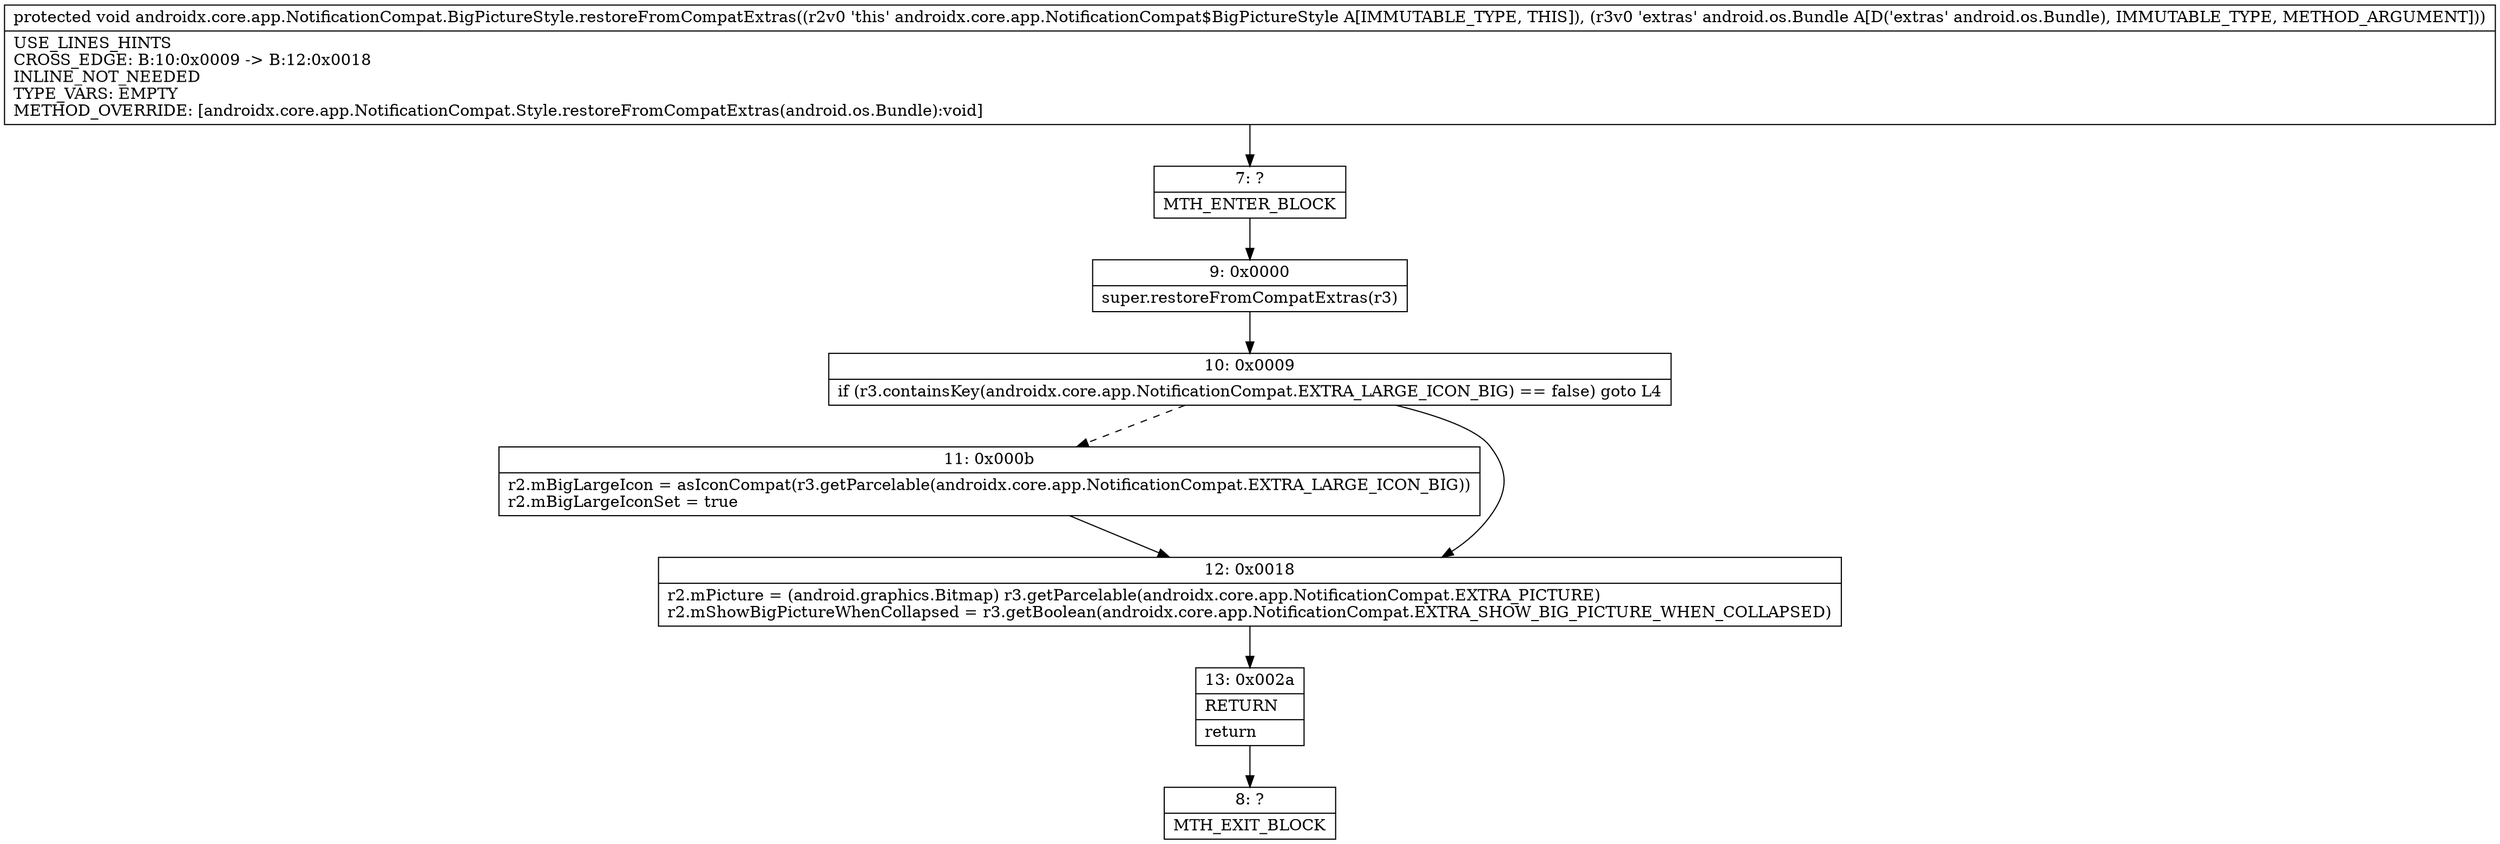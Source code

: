 digraph "CFG forandroidx.core.app.NotificationCompat.BigPictureStyle.restoreFromCompatExtras(Landroid\/os\/Bundle;)V" {
Node_7 [shape=record,label="{7\:\ ?|MTH_ENTER_BLOCK\l}"];
Node_9 [shape=record,label="{9\:\ 0x0000|super.restoreFromCompatExtras(r3)\l}"];
Node_10 [shape=record,label="{10\:\ 0x0009|if (r3.containsKey(androidx.core.app.NotificationCompat.EXTRA_LARGE_ICON_BIG) == false) goto L4\l}"];
Node_11 [shape=record,label="{11\:\ 0x000b|r2.mBigLargeIcon = asIconCompat(r3.getParcelable(androidx.core.app.NotificationCompat.EXTRA_LARGE_ICON_BIG))\lr2.mBigLargeIconSet = true\l}"];
Node_12 [shape=record,label="{12\:\ 0x0018|r2.mPicture = (android.graphics.Bitmap) r3.getParcelable(androidx.core.app.NotificationCompat.EXTRA_PICTURE)\lr2.mShowBigPictureWhenCollapsed = r3.getBoolean(androidx.core.app.NotificationCompat.EXTRA_SHOW_BIG_PICTURE_WHEN_COLLAPSED)\l}"];
Node_13 [shape=record,label="{13\:\ 0x002a|RETURN\l|return\l}"];
Node_8 [shape=record,label="{8\:\ ?|MTH_EXIT_BLOCK\l}"];
MethodNode[shape=record,label="{protected void androidx.core.app.NotificationCompat.BigPictureStyle.restoreFromCompatExtras((r2v0 'this' androidx.core.app.NotificationCompat$BigPictureStyle A[IMMUTABLE_TYPE, THIS]), (r3v0 'extras' android.os.Bundle A[D('extras' android.os.Bundle), IMMUTABLE_TYPE, METHOD_ARGUMENT]))  | USE_LINES_HINTS\lCROSS_EDGE: B:10:0x0009 \-\> B:12:0x0018\lINLINE_NOT_NEEDED\lTYPE_VARS: EMPTY\lMETHOD_OVERRIDE: [androidx.core.app.NotificationCompat.Style.restoreFromCompatExtras(android.os.Bundle):void]\l}"];
MethodNode -> Node_7;Node_7 -> Node_9;
Node_9 -> Node_10;
Node_10 -> Node_11[style=dashed];
Node_10 -> Node_12;
Node_11 -> Node_12;
Node_12 -> Node_13;
Node_13 -> Node_8;
}

